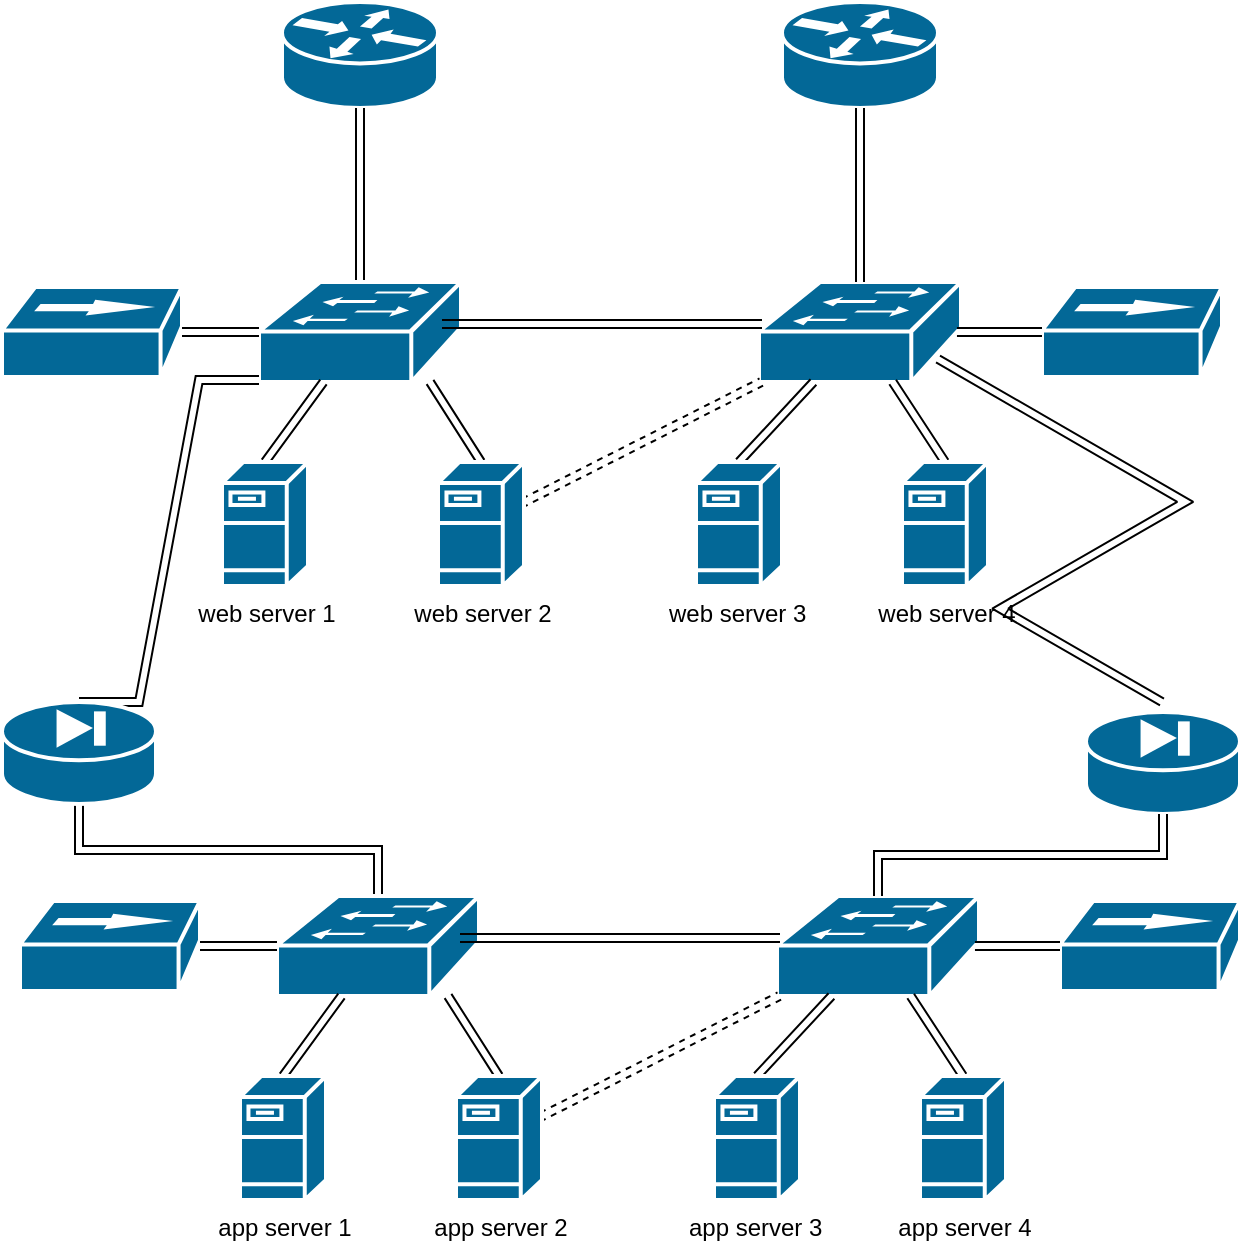 <mxfile version="24.5.2" type="github">
  <diagram id="6a731a19-8d31-9384-78a2-239565b7b9f0" name="Page-1">
    <mxGraphModel dx="1224" dy="738" grid="1" gridSize="10" guides="1" tooltips="1" connect="1" arrows="1" fold="1" page="1" pageScale="1" pageWidth="827" pageHeight="1169" background="none" math="0" shadow="0">
      <root>
        <mxCell id="0" />
        <mxCell id="1" parent="0" />
        <mxCell id="168ri_g_Q_yuVbLlaaN--2257" value="" style="shape=mxgraph.cisco.routers.router;sketch=0;html=1;pointerEvents=1;dashed=0;fillColor=#036897;strokeColor=#ffffff;strokeWidth=2;verticalLabelPosition=bottom;verticalAlign=top;align=center;outlineConnect=0;" vertex="1" parent="1">
          <mxGeometry x="270" y="90" width="78" height="53" as="geometry" />
        </mxCell>
        <mxCell id="168ri_g_Q_yuVbLlaaN--2258" value="" style="shape=mxgraph.cisco.routers.router;sketch=0;html=1;pointerEvents=1;dashed=0;fillColor=#036897;strokeColor=#ffffff;strokeWidth=2;verticalLabelPosition=bottom;verticalAlign=top;align=center;outlineConnect=0;" vertex="1" parent="1">
          <mxGeometry x="520" y="90" width="78" height="53" as="geometry" />
        </mxCell>
        <mxCell id="168ri_g_Q_yuVbLlaaN--2272" style="edgeStyle=orthogonalEdgeStyle;rounded=0;orthogonalLoop=1;jettySize=auto;html=1;exitX=0.5;exitY=0;exitDx=0;exitDy=0;exitPerimeter=0;shape=link;" edge="1" parent="1" source="168ri_g_Q_yuVbLlaaN--2259" target="168ri_g_Q_yuVbLlaaN--2257">
          <mxGeometry relative="1" as="geometry" />
        </mxCell>
        <mxCell id="168ri_g_Q_yuVbLlaaN--2259" value="" style="shape=mxgraph.cisco.switches.workgroup_switch;sketch=0;html=1;pointerEvents=1;dashed=0;fillColor=#036897;strokeColor=#ffffff;strokeWidth=2;verticalLabelPosition=bottom;verticalAlign=top;align=center;outlineConnect=0;" vertex="1" parent="1">
          <mxGeometry x="258.5" y="230" width="101" height="50" as="geometry" />
        </mxCell>
        <mxCell id="168ri_g_Q_yuVbLlaaN--2260" value="" style="shape=mxgraph.cisco.switches.workgroup_switch;sketch=0;html=1;pointerEvents=1;dashed=0;fillColor=#036897;strokeColor=#ffffff;strokeWidth=2;verticalLabelPosition=bottom;verticalAlign=top;align=center;outlineConnect=0;" vertex="1" parent="1">
          <mxGeometry x="508.5" y="230" width="101" height="50" as="geometry" />
        </mxCell>
        <mxCell id="168ri_g_Q_yuVbLlaaN--2266" style="rounded=0;orthogonalLoop=1;jettySize=auto;html=1;exitX=0.5;exitY=0;exitDx=0;exitDy=0;exitPerimeter=0;shape=link;" edge="1" parent="1" source="168ri_g_Q_yuVbLlaaN--2261" target="168ri_g_Q_yuVbLlaaN--2259">
          <mxGeometry relative="1" as="geometry" />
        </mxCell>
        <mxCell id="168ri_g_Q_yuVbLlaaN--2261" value="web server 1" style="shape=mxgraph.cisco.servers.fileserver;sketch=0;html=1;pointerEvents=1;dashed=0;fillColor=#036897;strokeColor=#ffffff;strokeWidth=2;verticalLabelPosition=bottom;verticalAlign=top;align=center;outlineConnect=0;" vertex="1" parent="1">
          <mxGeometry x="240" y="320" width="43" height="62" as="geometry" />
        </mxCell>
        <mxCell id="168ri_g_Q_yuVbLlaaN--2269" style="rounded=0;orthogonalLoop=1;jettySize=auto;html=1;exitX=0.5;exitY=0;exitDx=0;exitDy=0;exitPerimeter=0;shape=link;" edge="1" parent="1" source="168ri_g_Q_yuVbLlaaN--2263" target="168ri_g_Q_yuVbLlaaN--2260">
          <mxGeometry relative="1" as="geometry" />
        </mxCell>
        <mxCell id="168ri_g_Q_yuVbLlaaN--2263" value="web server 3&amp;nbsp;" style="shape=mxgraph.cisco.servers.fileserver;sketch=0;html=1;pointerEvents=1;dashed=0;fillColor=#036897;strokeColor=#ffffff;strokeWidth=2;verticalLabelPosition=bottom;verticalAlign=top;align=center;outlineConnect=0;" vertex="1" parent="1">
          <mxGeometry x="477" y="320" width="43" height="62" as="geometry" />
        </mxCell>
        <mxCell id="168ri_g_Q_yuVbLlaaN--2268" style="rounded=0;orthogonalLoop=1;jettySize=auto;html=1;exitX=0.5;exitY=0;exitDx=0;exitDy=0;exitPerimeter=0;shape=link;" edge="1" parent="1" source="168ri_g_Q_yuVbLlaaN--2264">
          <mxGeometry relative="1" as="geometry">
            <mxPoint x="344" y="280" as="targetPoint" />
          </mxGeometry>
        </mxCell>
        <mxCell id="168ri_g_Q_yuVbLlaaN--2271" style="rounded=0;orthogonalLoop=1;jettySize=auto;html=1;shape=link;dashed=1;" edge="1" parent="1" source="168ri_g_Q_yuVbLlaaN--2264" target="168ri_g_Q_yuVbLlaaN--2260">
          <mxGeometry relative="1" as="geometry" />
        </mxCell>
        <mxCell id="168ri_g_Q_yuVbLlaaN--2264" value="web server 2" style="shape=mxgraph.cisco.servers.fileserver;sketch=0;html=1;pointerEvents=1;dashed=0;fillColor=#036897;strokeColor=#ffffff;strokeWidth=2;verticalLabelPosition=bottom;verticalAlign=top;align=center;outlineConnect=0;" vertex="1" parent="1">
          <mxGeometry x="348" y="320" width="43" height="62" as="geometry" />
        </mxCell>
        <mxCell id="168ri_g_Q_yuVbLlaaN--2270" style="rounded=0;orthogonalLoop=1;jettySize=auto;html=1;exitX=0.5;exitY=0;exitDx=0;exitDy=0;exitPerimeter=0;shape=link;" edge="1" parent="1" source="168ri_g_Q_yuVbLlaaN--2265" target="168ri_g_Q_yuVbLlaaN--2260">
          <mxGeometry relative="1" as="geometry" />
        </mxCell>
        <mxCell id="168ri_g_Q_yuVbLlaaN--2265" value="web server 4" style="shape=mxgraph.cisco.servers.fileserver;sketch=0;html=1;pointerEvents=1;dashed=0;fillColor=#036897;strokeColor=#ffffff;strokeWidth=2;verticalLabelPosition=bottom;verticalAlign=top;align=center;outlineConnect=0;" vertex="1" parent="1">
          <mxGeometry x="580" y="320" width="43" height="62" as="geometry" />
        </mxCell>
        <mxCell id="168ri_g_Q_yuVbLlaaN--2273" style="edgeStyle=orthogonalEdgeStyle;rounded=0;orthogonalLoop=1;jettySize=auto;html=1;exitX=0.5;exitY=0;exitDx=0;exitDy=0;exitPerimeter=0;entryX=0.5;entryY=1;entryDx=0;entryDy=0;entryPerimeter=0;shape=link;" edge="1" parent="1" source="168ri_g_Q_yuVbLlaaN--2260" target="168ri_g_Q_yuVbLlaaN--2258">
          <mxGeometry relative="1" as="geometry" />
        </mxCell>
        <mxCell id="168ri_g_Q_yuVbLlaaN--2274" value="" style="endArrow=none;html=1;rounded=0;shape=link;" edge="1" parent="1">
          <mxGeometry width="50" height="50" relative="1" as="geometry">
            <mxPoint x="510" y="251" as="sourcePoint" />
            <mxPoint x="350" y="251" as="targetPoint" />
            <Array as="points">
              <mxPoint x="510" y="251" />
            </Array>
          </mxGeometry>
        </mxCell>
        <mxCell id="168ri_g_Q_yuVbLlaaN--2277" value="" style="shape=mxgraph.cisco.hubs_and_gateways.100baset_hub;sketch=0;html=1;pointerEvents=1;dashed=0;fillColor=#036897;strokeColor=#ffffff;strokeWidth=2;verticalLabelPosition=bottom;verticalAlign=top;align=center;outlineConnect=0;" vertex="1" parent="1">
          <mxGeometry x="130" y="232.5" width="90" height="45" as="geometry" />
        </mxCell>
        <mxCell id="168ri_g_Q_yuVbLlaaN--2278" value="" style="shape=mxgraph.cisco.hubs_and_gateways.100baset_hub;sketch=0;html=1;pointerEvents=1;dashed=0;fillColor=#036897;strokeColor=#ffffff;strokeWidth=2;verticalLabelPosition=bottom;verticalAlign=top;align=center;outlineConnect=0;" vertex="1" parent="1">
          <mxGeometry x="650" y="232.5" width="90" height="45" as="geometry" />
        </mxCell>
        <mxCell id="168ri_g_Q_yuVbLlaaN--2279" style="edgeStyle=orthogonalEdgeStyle;rounded=0;orthogonalLoop=1;jettySize=auto;html=1;exitX=0;exitY=0.5;exitDx=0;exitDy=0;exitPerimeter=0;entryX=1;entryY=0.5;entryDx=0;entryDy=0;entryPerimeter=0;shape=link;" edge="1" parent="1" source="168ri_g_Q_yuVbLlaaN--2259" target="168ri_g_Q_yuVbLlaaN--2277">
          <mxGeometry relative="1" as="geometry" />
        </mxCell>
        <mxCell id="168ri_g_Q_yuVbLlaaN--2280" style="edgeStyle=orthogonalEdgeStyle;rounded=0;orthogonalLoop=1;jettySize=auto;html=1;exitX=0.98;exitY=0.5;exitDx=0;exitDy=0;exitPerimeter=0;entryX=0;entryY=0.5;entryDx=0;entryDy=0;entryPerimeter=0;shape=link;" edge="1" parent="1" source="168ri_g_Q_yuVbLlaaN--2260" target="168ri_g_Q_yuVbLlaaN--2278">
          <mxGeometry relative="1" as="geometry" />
        </mxCell>
        <mxCell id="168ri_g_Q_yuVbLlaaN--2299" style="edgeStyle=orthogonalEdgeStyle;rounded=0;orthogonalLoop=1;jettySize=auto;html=1;exitX=0.5;exitY=1;exitDx=0;exitDy=0;exitPerimeter=0;shape=link;" edge="1" parent="1" source="168ri_g_Q_yuVbLlaaN--2281" target="168ri_g_Q_yuVbLlaaN--2282">
          <mxGeometry relative="1" as="geometry" />
        </mxCell>
        <mxCell id="168ri_g_Q_yuVbLlaaN--2302" style="edgeStyle=entityRelationEdgeStyle;rounded=0;orthogonalLoop=1;jettySize=auto;html=1;exitX=0.5;exitY=0;exitDx=0;exitDy=0;exitPerimeter=0;entryX=0;entryY=0.98;entryDx=0;entryDy=0;entryPerimeter=0;shape=link;" edge="1" parent="1" source="168ri_g_Q_yuVbLlaaN--2281" target="168ri_g_Q_yuVbLlaaN--2259">
          <mxGeometry relative="1" as="geometry" />
        </mxCell>
        <mxCell id="168ri_g_Q_yuVbLlaaN--2281" value="" style="shape=mxgraph.cisco.security.pix_firewall;sketch=0;html=1;pointerEvents=1;dashed=0;fillColor=#036897;strokeColor=#ffffff;strokeWidth=2;verticalLabelPosition=bottom;verticalAlign=top;align=center;outlineConnect=0;" vertex="1" parent="1">
          <mxGeometry x="130" y="440" width="77" height="51" as="geometry" />
        </mxCell>
        <mxCell id="168ri_g_Q_yuVbLlaaN--2282" value="" style="shape=mxgraph.cisco.switches.workgroup_switch;sketch=0;html=1;pointerEvents=1;dashed=0;fillColor=#036897;strokeColor=#ffffff;strokeWidth=2;verticalLabelPosition=bottom;verticalAlign=top;align=center;outlineConnect=0;" vertex="1" parent="1">
          <mxGeometry x="267.5" y="537" width="101" height="50" as="geometry" />
        </mxCell>
        <mxCell id="168ri_g_Q_yuVbLlaaN--2283" value="" style="shape=mxgraph.cisco.switches.workgroup_switch;sketch=0;html=1;pointerEvents=1;dashed=0;fillColor=#036897;strokeColor=#ffffff;strokeWidth=2;verticalLabelPosition=bottom;verticalAlign=top;align=center;outlineConnect=0;" vertex="1" parent="1">
          <mxGeometry x="517.5" y="537" width="101" height="50" as="geometry" />
        </mxCell>
        <mxCell id="168ri_g_Q_yuVbLlaaN--2284" style="rounded=0;orthogonalLoop=1;jettySize=auto;html=1;exitX=0.5;exitY=0;exitDx=0;exitDy=0;exitPerimeter=0;shape=link;" edge="1" parent="1" source="168ri_g_Q_yuVbLlaaN--2285" target="168ri_g_Q_yuVbLlaaN--2282">
          <mxGeometry relative="1" as="geometry" />
        </mxCell>
        <mxCell id="168ri_g_Q_yuVbLlaaN--2285" value="app server 1" style="shape=mxgraph.cisco.servers.fileserver;sketch=0;html=1;pointerEvents=1;dashed=0;fillColor=#036897;strokeColor=#ffffff;strokeWidth=2;verticalLabelPosition=bottom;verticalAlign=top;align=center;outlineConnect=0;" vertex="1" parent="1">
          <mxGeometry x="249" y="627" width="43" height="62" as="geometry" />
        </mxCell>
        <mxCell id="168ri_g_Q_yuVbLlaaN--2286" style="rounded=0;orthogonalLoop=1;jettySize=auto;html=1;exitX=0.5;exitY=0;exitDx=0;exitDy=0;exitPerimeter=0;shape=link;" edge="1" parent="1" source="168ri_g_Q_yuVbLlaaN--2287" target="168ri_g_Q_yuVbLlaaN--2283">
          <mxGeometry relative="1" as="geometry" />
        </mxCell>
        <mxCell id="168ri_g_Q_yuVbLlaaN--2287" value="app server 3&amp;nbsp;" style="shape=mxgraph.cisco.servers.fileserver;sketch=0;html=1;pointerEvents=1;dashed=0;fillColor=#036897;strokeColor=#ffffff;strokeWidth=2;verticalLabelPosition=bottom;verticalAlign=top;align=center;outlineConnect=0;" vertex="1" parent="1">
          <mxGeometry x="486" y="627" width="43" height="62" as="geometry" />
        </mxCell>
        <mxCell id="168ri_g_Q_yuVbLlaaN--2288" style="rounded=0;orthogonalLoop=1;jettySize=auto;html=1;exitX=0.5;exitY=0;exitDx=0;exitDy=0;exitPerimeter=0;shape=link;" edge="1" parent="1" source="168ri_g_Q_yuVbLlaaN--2290">
          <mxGeometry relative="1" as="geometry">
            <mxPoint x="353" y="587" as="targetPoint" />
          </mxGeometry>
        </mxCell>
        <mxCell id="168ri_g_Q_yuVbLlaaN--2289" style="rounded=0;orthogonalLoop=1;jettySize=auto;html=1;shape=link;dashed=1;" edge="1" parent="1" source="168ri_g_Q_yuVbLlaaN--2290" target="168ri_g_Q_yuVbLlaaN--2283">
          <mxGeometry relative="1" as="geometry" />
        </mxCell>
        <mxCell id="168ri_g_Q_yuVbLlaaN--2290" value="app server 2" style="shape=mxgraph.cisco.servers.fileserver;sketch=0;html=1;pointerEvents=1;dashed=0;fillColor=#036897;strokeColor=#ffffff;strokeWidth=2;verticalLabelPosition=bottom;verticalAlign=top;align=center;outlineConnect=0;" vertex="1" parent="1">
          <mxGeometry x="357" y="627" width="43" height="62" as="geometry" />
        </mxCell>
        <mxCell id="168ri_g_Q_yuVbLlaaN--2291" style="rounded=0;orthogonalLoop=1;jettySize=auto;html=1;exitX=0.5;exitY=0;exitDx=0;exitDy=0;exitPerimeter=0;shape=link;" edge="1" parent="1" source="168ri_g_Q_yuVbLlaaN--2292" target="168ri_g_Q_yuVbLlaaN--2283">
          <mxGeometry relative="1" as="geometry" />
        </mxCell>
        <mxCell id="168ri_g_Q_yuVbLlaaN--2292" value="app server 4" style="shape=mxgraph.cisco.servers.fileserver;sketch=0;html=1;pointerEvents=1;dashed=0;fillColor=#036897;strokeColor=#ffffff;strokeWidth=2;verticalLabelPosition=bottom;verticalAlign=top;align=center;outlineConnect=0;" vertex="1" parent="1">
          <mxGeometry x="589" y="627" width="43" height="62" as="geometry" />
        </mxCell>
        <mxCell id="168ri_g_Q_yuVbLlaaN--2293" value="" style="endArrow=none;html=1;rounded=0;shape=link;" edge="1" parent="1">
          <mxGeometry width="50" height="50" relative="1" as="geometry">
            <mxPoint x="519" y="558" as="sourcePoint" />
            <mxPoint x="359" y="558" as="targetPoint" />
            <Array as="points">
              <mxPoint x="519" y="558" />
            </Array>
          </mxGeometry>
        </mxCell>
        <mxCell id="168ri_g_Q_yuVbLlaaN--2294" value="" style="shape=mxgraph.cisco.hubs_and_gateways.100baset_hub;sketch=0;html=1;pointerEvents=1;dashed=0;fillColor=#036897;strokeColor=#ffffff;strokeWidth=2;verticalLabelPosition=bottom;verticalAlign=top;align=center;outlineConnect=0;" vertex="1" parent="1">
          <mxGeometry x="139" y="539.5" width="90" height="45" as="geometry" />
        </mxCell>
        <mxCell id="168ri_g_Q_yuVbLlaaN--2295" value="" style="shape=mxgraph.cisco.hubs_and_gateways.100baset_hub;sketch=0;html=1;pointerEvents=1;dashed=0;fillColor=#036897;strokeColor=#ffffff;strokeWidth=2;verticalLabelPosition=bottom;verticalAlign=top;align=center;outlineConnect=0;" vertex="1" parent="1">
          <mxGeometry x="659" y="539.5" width="90" height="45" as="geometry" />
        </mxCell>
        <mxCell id="168ri_g_Q_yuVbLlaaN--2296" style="edgeStyle=orthogonalEdgeStyle;rounded=0;orthogonalLoop=1;jettySize=auto;html=1;exitX=0;exitY=0.5;exitDx=0;exitDy=0;exitPerimeter=0;entryX=1;entryY=0.5;entryDx=0;entryDy=0;entryPerimeter=0;shape=link;" edge="1" parent="1" source="168ri_g_Q_yuVbLlaaN--2282" target="168ri_g_Q_yuVbLlaaN--2294">
          <mxGeometry relative="1" as="geometry" />
        </mxCell>
        <mxCell id="168ri_g_Q_yuVbLlaaN--2297" style="edgeStyle=orthogonalEdgeStyle;rounded=0;orthogonalLoop=1;jettySize=auto;html=1;exitX=0.98;exitY=0.5;exitDx=0;exitDy=0;exitPerimeter=0;entryX=0;entryY=0.5;entryDx=0;entryDy=0;entryPerimeter=0;shape=link;" edge="1" parent="1" source="168ri_g_Q_yuVbLlaaN--2283" target="168ri_g_Q_yuVbLlaaN--2295">
          <mxGeometry relative="1" as="geometry" />
        </mxCell>
        <mxCell id="168ri_g_Q_yuVbLlaaN--2304" style="edgeStyle=isometricEdgeStyle;rounded=0;orthogonalLoop=1;jettySize=auto;html=1;elbow=vertical;shape=link;" edge="1" parent="1">
          <mxGeometry relative="1" as="geometry">
            <mxPoint x="710" y="440" as="sourcePoint" />
            <mxPoint x="598.001" y="268.5" as="targetPoint" />
            <Array as="points">
              <mxPoint x="698.05" y="353.5" />
            </Array>
          </mxGeometry>
        </mxCell>
        <mxCell id="168ri_g_Q_yuVbLlaaN--2298" value="" style="shape=mxgraph.cisco.security.pix_firewall;sketch=0;html=1;pointerEvents=1;dashed=0;fillColor=#036897;strokeColor=#ffffff;strokeWidth=2;verticalLabelPosition=bottom;verticalAlign=top;align=center;outlineConnect=0;" vertex="1" parent="1">
          <mxGeometry x="672" y="445" width="77" height="51" as="geometry" />
        </mxCell>
        <mxCell id="168ri_g_Q_yuVbLlaaN--2301" style="edgeStyle=orthogonalEdgeStyle;rounded=0;orthogonalLoop=1;jettySize=auto;html=1;exitX=0.5;exitY=1;exitDx=0;exitDy=0;exitPerimeter=0;entryX=0.5;entryY=0;entryDx=0;entryDy=0;entryPerimeter=0;shape=link;" edge="1" parent="1" source="168ri_g_Q_yuVbLlaaN--2298" target="168ri_g_Q_yuVbLlaaN--2283">
          <mxGeometry relative="1" as="geometry" />
        </mxCell>
      </root>
    </mxGraphModel>
  </diagram>
</mxfile>
